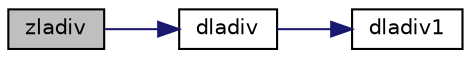 digraph "zladiv"
{
 // LATEX_PDF_SIZE
  edge [fontname="Helvetica",fontsize="10",labelfontname="Helvetica",labelfontsize="10"];
  node [fontname="Helvetica",fontsize="10",shape=record];
  rankdir="LR";
  Node1 [label="zladiv",height=0.2,width=0.4,color="black", fillcolor="grey75", style="filled", fontcolor="black",tooltip="ZLADIV performs complex division in real arithmetic, avoiding unnecessary overflow."];
  Node1 -> Node2 [color="midnightblue",fontsize="10",style="solid",fontname="Helvetica"];
  Node2 [label="dladiv",height=0.2,width=0.4,color="black", fillcolor="white", style="filled",URL="$dladiv_8f.html#ad1c0279ec29e8ac222f1e319f4144fcb",tooltip="DLADIV performs complex division in real arithmetic, avoiding unnecessary overflow."];
  Node2 -> Node3 [color="midnightblue",fontsize="10",style="solid",fontname="Helvetica"];
  Node3 [label="dladiv1",height=0.2,width=0.4,color="black", fillcolor="white", style="filled",URL="$dladiv_8f.html#a690ca51f259260f1c838fcf2d550540d",tooltip=" "];
}
